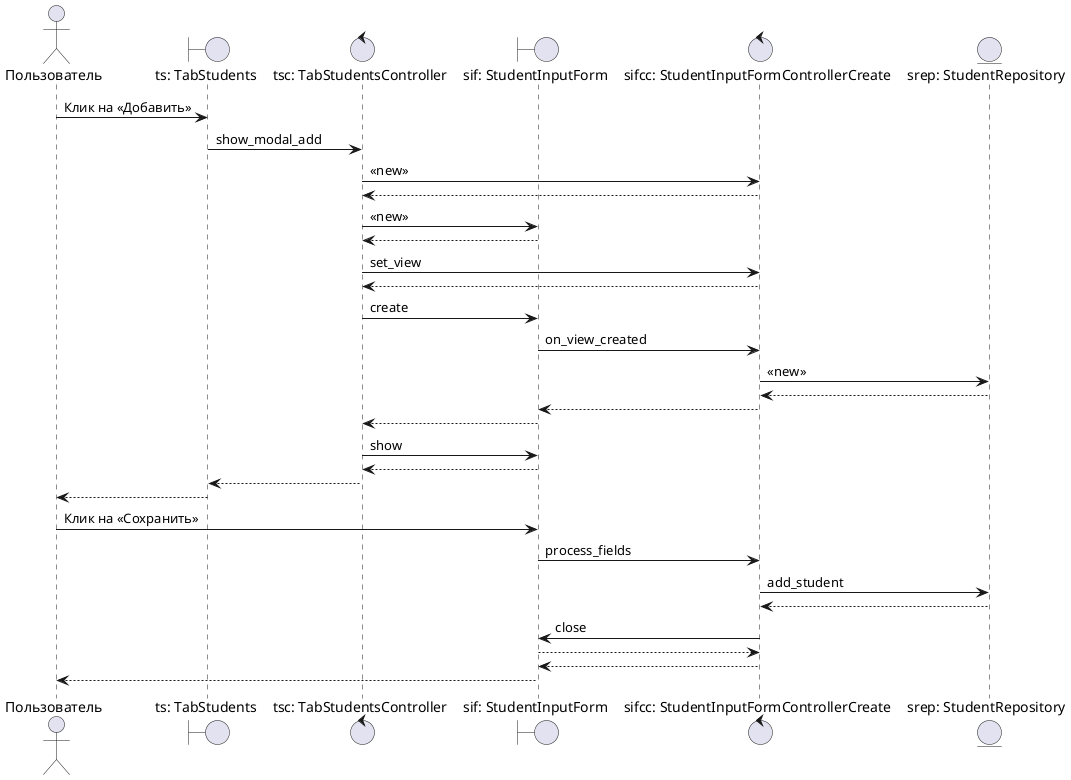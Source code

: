 @startuml
'https://plantuml.com/sequence-diagram



actor       Пользователь                        as user
boundary    "ts: TabStudents"                   as ts
control     "tsс: TabStudentsController"        as tsc
boundary    "sif: StudentInputForm"             as sif
control     "sifcc: StudentInputFormControllerCreate"  as sifcc
entity      "srep: StudentRepository"           as srep

user -> ts : Клик на <<Добавить>>
ts -> tsc : show_modal_add
tsc -> sifcc : <<new>>
sifcc --> tsc
tsc -> sif : <<new>>
sif --> tsc
tsc -> sifcc : set_view
sifcc --> tsc
tsc -> sif : create
sif -> sifcc : on_view_created
sifcc -> srep : <<new>>
srep --> sifcc
sifcc --> sif
sif --> tsc
tsc -> sif : show
sif --> tsc
tsc --> ts
ts --> user

user -> sif : Клик на <<Сохранить>>
sif -> sifcc : process_fields
sifcc -> srep : add_student
srep --> sifcc
sifcc -> sif : close
sif --> sifcc
sifcc --> sif
sif --> user


@enduml
